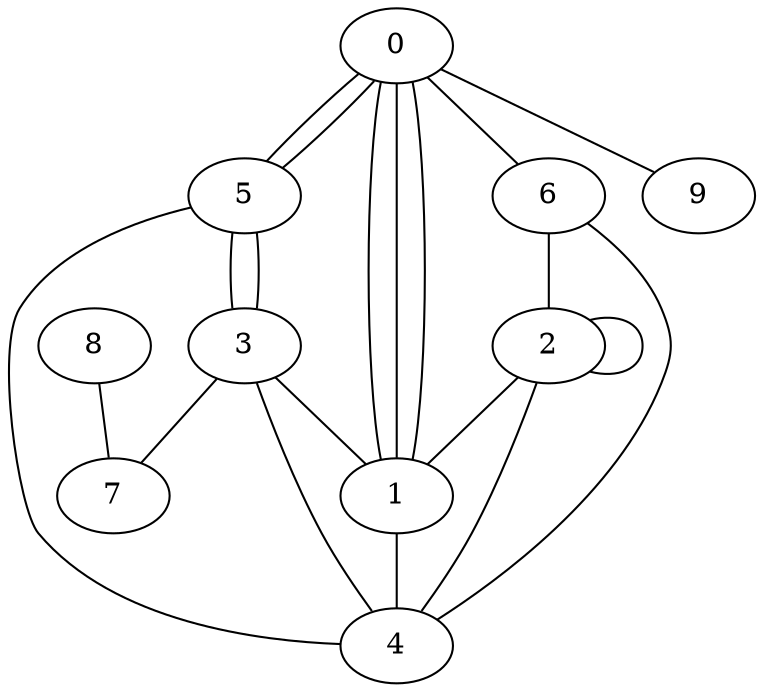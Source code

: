 graph G {
0;
1;
2;
3;
4;
5;
6;
7;
8;
9;
5--0 ;
1--4 ;
5--3 ;
0--1 ;
8--7 ;
0--9 ;
3--4 ;
0--1 ;
5--4 ;
0--6 ;
1--0 ;
6--4 ;
2--4 ;
2--1 ;
6--2 ;
2--2 ;
3--7 ;
0--5 ;
3--5 ;
3--1 ;
}
